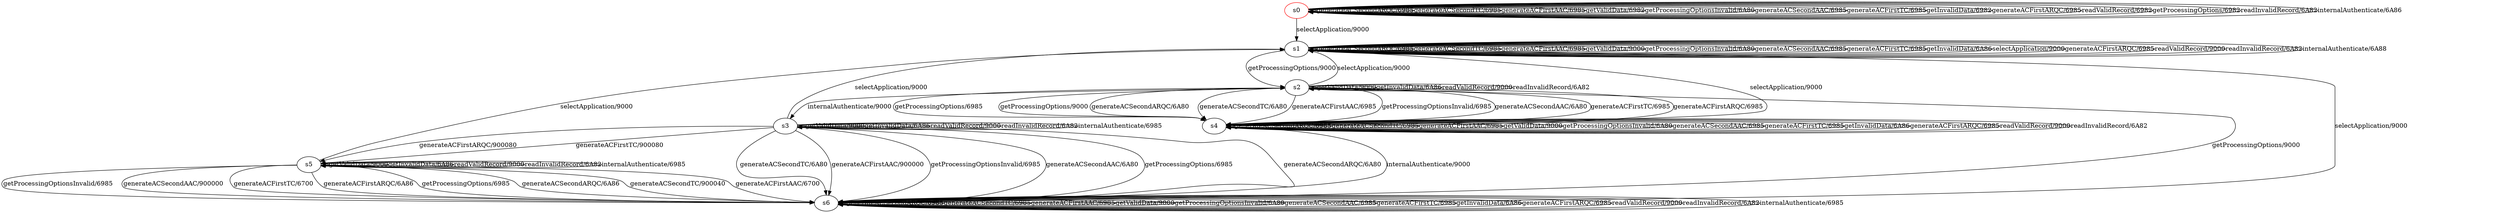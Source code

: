 digraph G {
label=""
s0 [color="red"]
s1
s2
s3
s4
s5
s6
s0 [label="s0"];
s0 -> s0[label="generateACSecondARQC/6985"]
s0 -> s0[label="generateACSecondTC/6985"]
s0 -> s0[label="generateACFirstAAC/6985"]
s0 -> s0[label="getValidData/6982"]
s0 -> s0[label="getProcessingOptionsInvalid/6A80"]
s0 -> s0[label="generateACSecondAAC/6985"]
s0 -> s0[label="generateACFirstTC/6985"]
s0 -> s0[label="getInvalidData/6982"]
s0 -> s1[label="selectApplication/9000"]
s0 -> s0[label="generateACFirstARQC/6985"]
s0 -> s0[label="readValidRecord/6982"]
s0 -> s0[label="getProcessingOptions/6982"]
s0 -> s0[label="readInvalidRecord/6A82"]
s0 -> s0[label="internalAuthenticate/6A86"]
s1 [label="s1"];
s1 -> s1[label="generateACSecondARQC/6985"]
s1 -> s1[label="generateACSecondTC/6985"]
s1 -> s1[label="generateACFirstAAC/6985"]
s1 -> s1[label="getValidData/9000"]
s1 -> s1[label="getProcessingOptionsInvalid/6A80"]
s1 -> s1[label="generateACSecondAAC/6985"]
s1 -> s1[label="generateACFirstTC/6985"]
s1 -> s1[label="getInvalidData/6A86"]
s1 -> s1[label="selectApplication/9000"]
s1 -> s1[label="generateACFirstARQC/6985"]
s1 -> s1[label="readValidRecord/9000"]
s1 -> s2[label="getProcessingOptions/9000"]
s1 -> s1[label="readInvalidRecord/6A82"]
s1 -> s1[label="internalAuthenticate/6A88"]
s2 [label="s2"];
s2 -> s4[label="generateACSecondARQC/6A80"]
s2 -> s4[label="generateACSecondTC/6A80"]
s2 -> s4[label="generateACFirstAAC/6985"]
s2 -> s2[label="getValidData/9000"]
s2 -> s4[label="getProcessingOptionsInvalid/6985"]
s2 -> s4[label="generateACSecondAAC/6A80"]
s2 -> s4[label="generateACFirstTC/6985"]
s2 -> s2[label="getInvalidData/6A86"]
s2 -> s1[label="selectApplication/9000"]
s2 -> s4[label="generateACFirstARQC/6985"]
s2 -> s2[label="readValidRecord/9000"]
s2 -> s4[label="getProcessingOptions/6985"]
s2 -> s2[label="readInvalidRecord/6A82"]
s2 -> s3[label="internalAuthenticate/9000"]
s3 [label="s3"];
s3 -> s6[label="generateACSecondARQC/6A80"]
s3 -> s6[label="generateACSecondTC/6A80"]
s3 -> s6[label="generateACFirstAAC/900000"]
s3 -> s3[label="getValidData/9000"]
s3 -> s6[label="getProcessingOptionsInvalid/6985"]
s3 -> s6[label="generateACSecondAAC/6A80"]
s3 -> s5[label="generateACFirstTC/900080"]
s3 -> s3[label="getInvalidData/6A86"]
s3 -> s1[label="selectApplication/9000"]
s3 -> s5[label="generateACFirstARQC/900080"]
s3 -> s3[label="readValidRecord/9000"]
s3 -> s6[label="getProcessingOptions/6985"]
s3 -> s3[label="readInvalidRecord/6A82"]
s3 -> s3[label="internalAuthenticate/6985"]
s4 [label="s4"];
s4 -> s4[label="generateACSecondARQC/6985"]
s4 -> s4[label="generateACSecondTC/6985"]
s4 -> s4[label="generateACFirstAAC/6985"]
s4 -> s4[label="getValidData/9000"]
s4 -> s4[label="getProcessingOptionsInvalid/6A80"]
s4 -> s4[label="generateACSecondAAC/6985"]
s4 -> s4[label="generateACFirstTC/6985"]
s4 -> s4[label="getInvalidData/6A86"]
s4 -> s1[label="selectApplication/9000"]
s4 -> s4[label="generateACFirstARQC/6985"]
s4 -> s4[label="readValidRecord/9000"]
s4 -> s2[label="getProcessingOptions/9000"]
s4 -> s4[label="readInvalidRecord/6A82"]
s4 -> s6[label="internalAuthenticate/9000"]
s5 [label="s5"];
s5 -> s6[label="generateACSecondARQC/6A86"]
s5 -> s6[label="generateACSecondTC/900040"]
s5 -> s6[label="generateACFirstAAC/6700"]
s5 -> s5[label="getValidData/9000"]
s5 -> s6[label="getProcessingOptionsInvalid/6985"]
s5 -> s6[label="generateACSecondAAC/900000"]
s5 -> s6[label="generateACFirstTC/6700"]
s5 -> s5[label="getInvalidData/6A86"]
s5 -> s1[label="selectApplication/9000"]
s5 -> s6[label="generateACFirstARQC/6A86"]
s5 -> s5[label="readValidRecord/9000"]
s5 -> s6[label="getProcessingOptions/6985"]
s5 -> s5[label="readInvalidRecord/6A82"]
s5 -> s5[label="internalAuthenticate/6985"]
s6 [label="s6"];
s6 -> s6[label="generateACSecondARQC/6985"]
s6 -> s6[label="generateACSecondTC/6985"]
s6 -> s6[label="generateACFirstAAC/6985"]
s6 -> s6[label="getValidData/9000"]
s6 -> s6[label="getProcessingOptionsInvalid/6A80"]
s6 -> s6[label="generateACSecondAAC/6985"]
s6 -> s6[label="generateACFirstTC/6985"]
s6 -> s6[label="getInvalidData/6A86"]
s6 -> s1[label="selectApplication/9000"]
s6 -> s6[label="generateACFirstARQC/6985"]
s6 -> s6[label="readValidRecord/9000"]
s6 -> s2[label="getProcessingOptions/9000"]
s6 -> s6[label="readInvalidRecord/6A82"]
s6 -> s6[label="internalAuthenticate/6985"]
}
